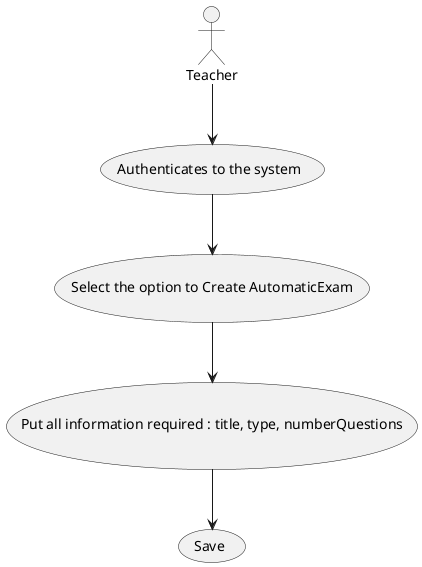 @startuml
'https://plantuml.com/use-case-diagram

actor Teacher
    Teacher -down-> (Authenticates to the system)
    (Authenticates to the system) --> (Select the option to Create AutomaticExam)
    (Select the option to Create AutomaticExam) --> (Put all information required : title, type, numberQuestions)
  (Put all information required : title, type, numberQuestions) --> (Save)


@enduml